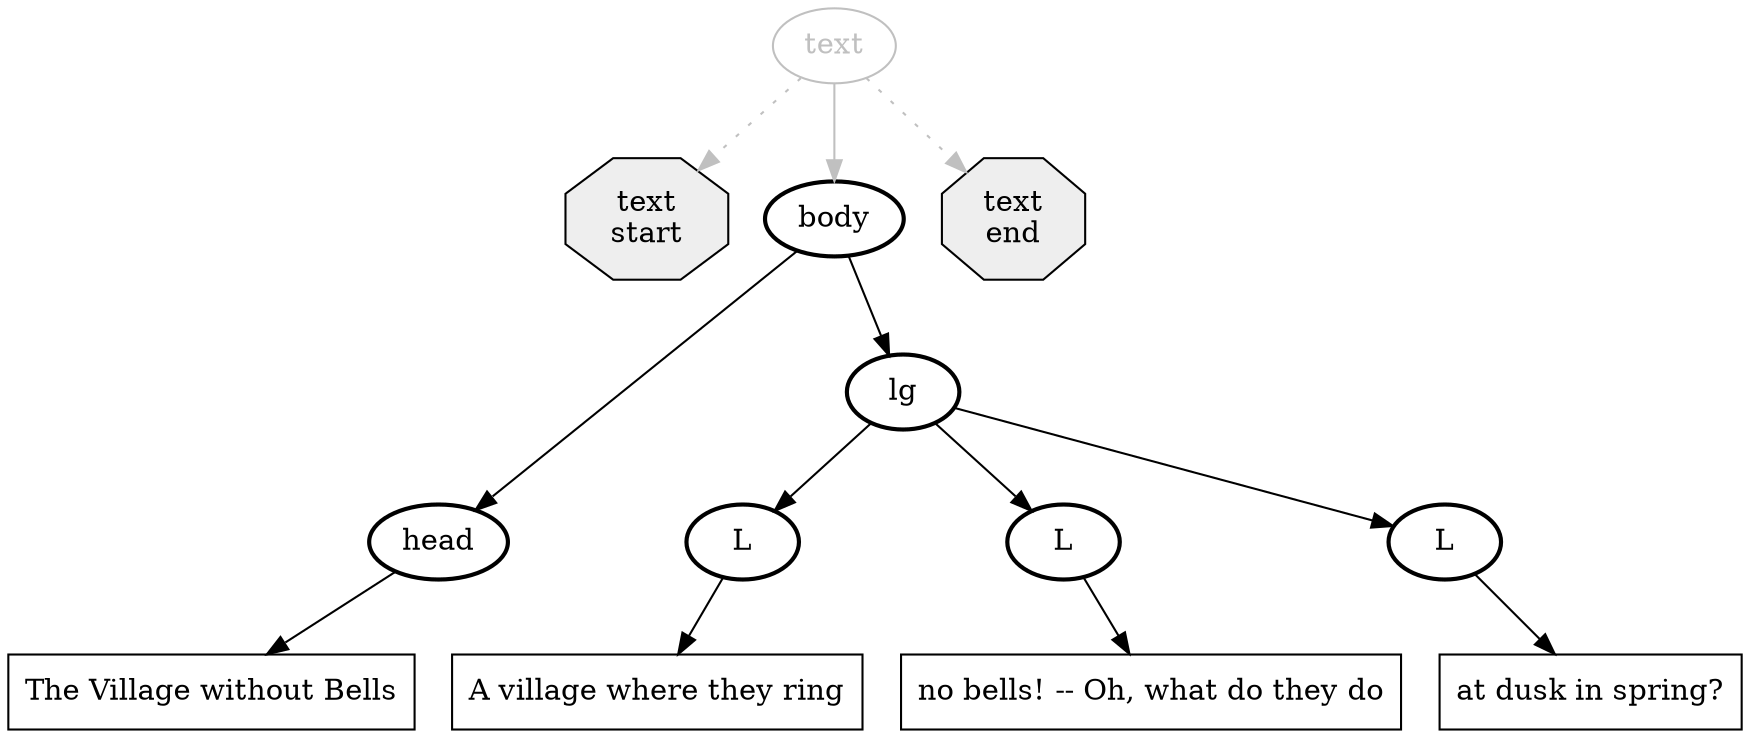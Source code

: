 digraph {
  /* 3b:  raise the highlighted elements */
  node [shape=rectangle, ordering=out];
  edge [color=gray];
  
  subgraph {
  rank = same;
  node [color=black, shape=octagon, style=filled, fillcolor="#EEEEEE"];
  starttext [label="text\nstart"];
  // startbody [label="body\nstart"];
  // starthead [label="head\nstart", color=red];
  // endhead [label="head\nend", color=red];
  // startlg [label="lg\nstart", color=red];
  // startl1 [label="l\nstart", color=red];
  // endl1 [label="l\nend", color=red];
  // startl2 [label="l\nstart", color=red];
  // endl2 [label="l\nend", color=red];
  // startl3 [label="l\nstart", color=red];
  // endl3 [label="l\nend", color=red];
  // endlg [label="lg\nend", color=red];
  // endbody [label="body\nend"];
  endtext [label="text\nend"];

  node [shape=oval, color=black, fontcolor=black, style=bold];
  body;
  // lg -> startlg [style=dotted];
  // lg -> endlg [style=dotted];
  
  }

  node [shape=oval, color=black, fontcolor=black, style=bold];
  head;
  lg -> { l1 l2 l3 } [color=black];

  subgraph {
  rank = same; 
  l1 [label="L"];
  l2 [label="L"];
  l3 [label="L"];
   }


  subgraph {
  rank = same;
  node [color=black, shape=box, style=solid];
  // shape=plaintext makes them disappear too much
  
  pcd0 [label="The Village without Bells"];
  pcd1 [label="A village where they ring"];
  pcd2 [label="no bells! -- Oh, what do they do"];
  pcd3 [label="at dusk in spring?"]
  }

  node [shape=oval, color=gray, fontcolor=gray, style=solid];
  text -> starttext [style=dotted];
  text -> body;
  text -> endtext [style=dotted];
  
  // body -> startbody [style=dotted];
  body -> head [color=black];
  body -> lg [color=black];
  // body -> endbody [style=dotted];

  // head -> starthead [style=dotted];
  head -> pcd0 [color=black];
  // head -> endhead [style=dotted];
  


  // l1 -> startl1 [style=dotted];
  l1 -> pcd1 [color=black];
  // l1 -> endl1 [style=dotted];
  

  // l2 -> startl2 [style=dotted];
  l2 -> pcd2 [color=black];
  // l2 -> endl2 [style=dotted];
  

  // l3 -> startl3 [style=dotted];
  l3 -> pcd3 [color=black];
  // l3 -> endl3 [style=dotted];
  
  
}